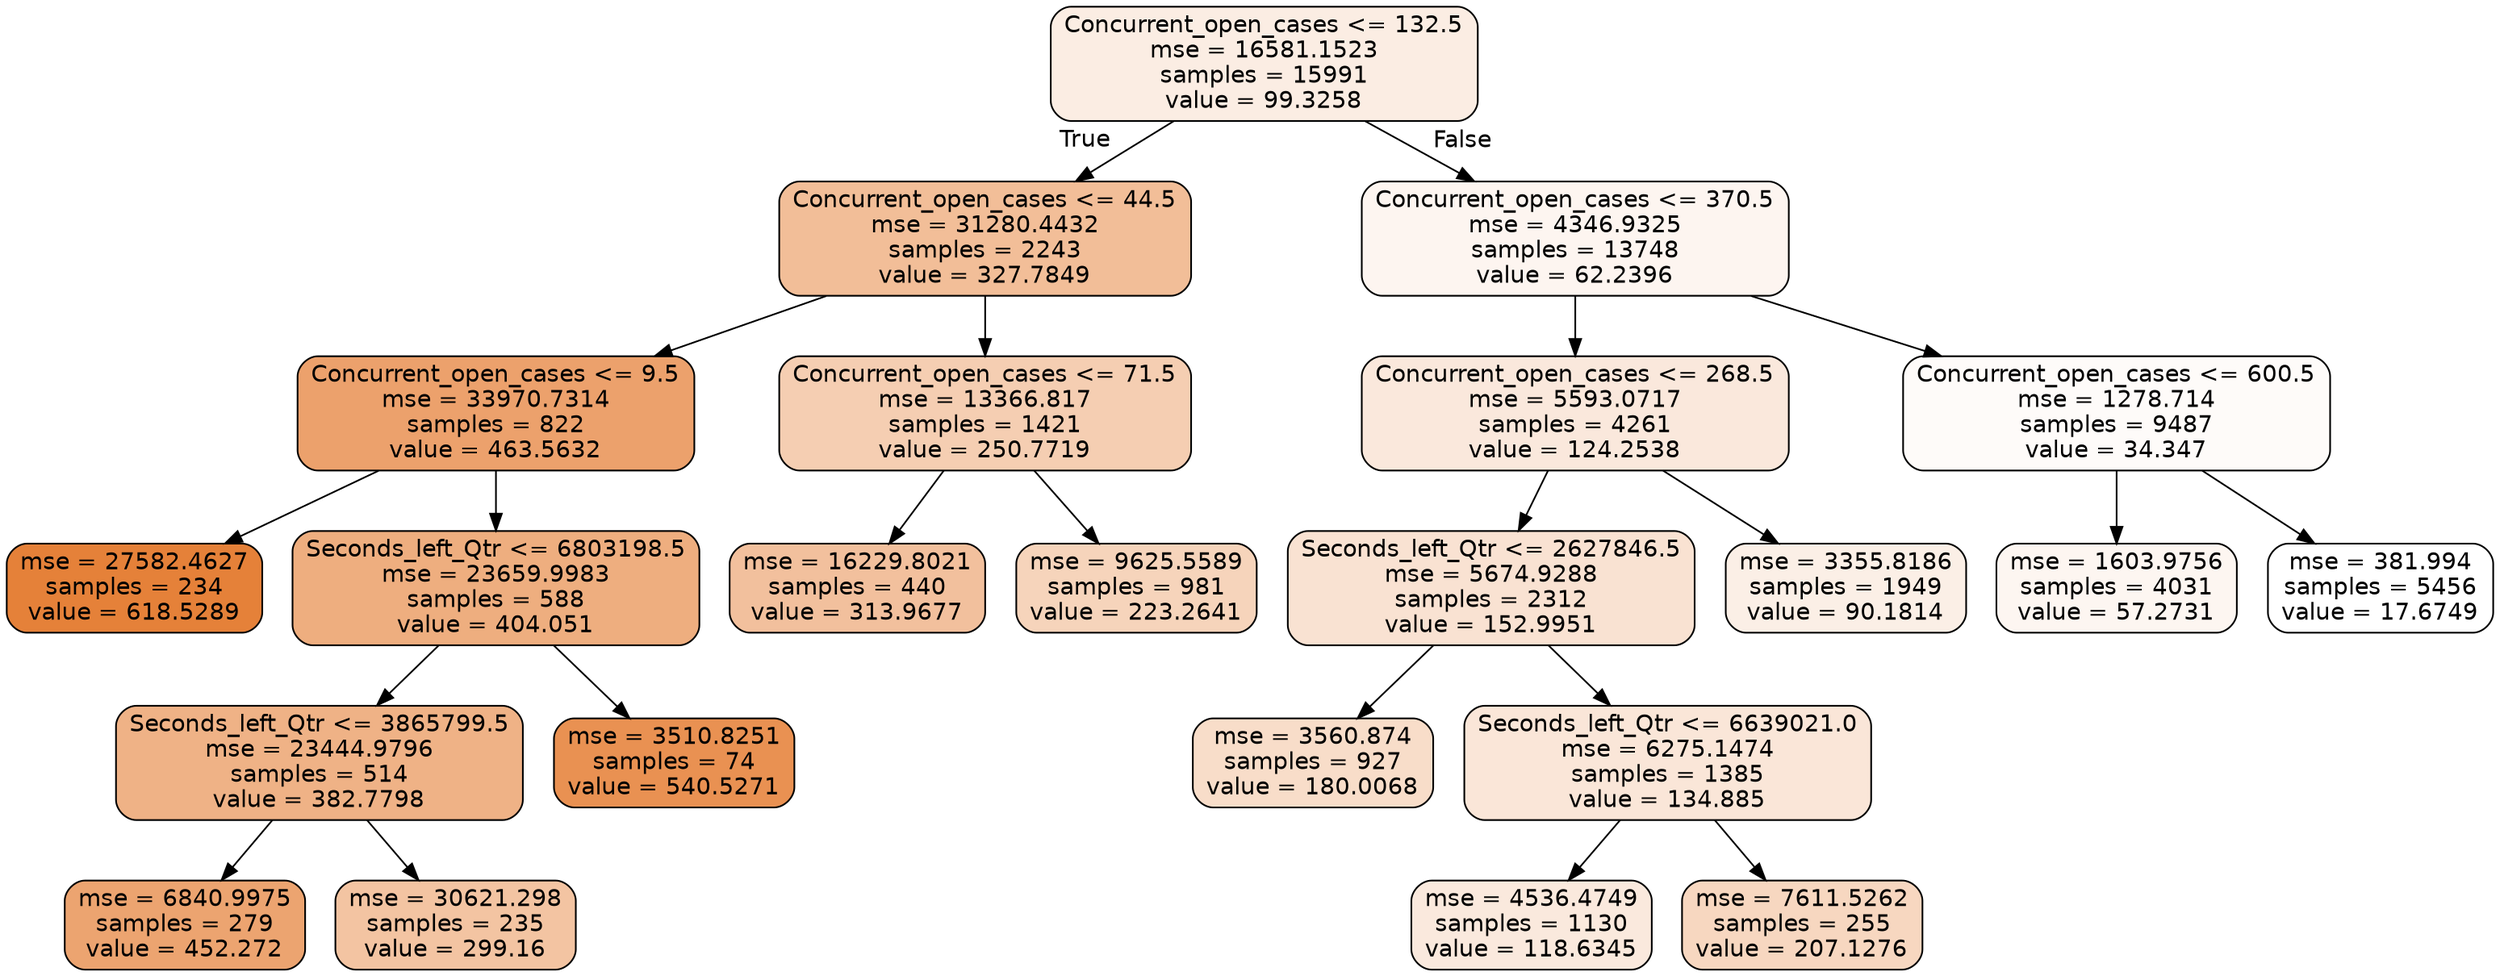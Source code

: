 digraph Tree {
node [shape=box, style="filled, rounded", color="black", fontname=helvetica] ;
edge [fontname=helvetica] ;
0 [label="Concurrent_open_cases <= 132.5\nmse = 16581.1523\nsamples = 15991\nvalue = 99.3258", fillcolor="#e5813923"] ;
1 [label="Concurrent_open_cases <= 44.5\nmse = 31280.4432\nsamples = 2243\nvalue = 327.7849", fillcolor="#e5813984"] ;
0 -> 1 [labeldistance=2.5, labelangle=45, headlabel="True"] ;
5 [label="Concurrent_open_cases <= 9.5\nmse = 33970.7314\nsamples = 822\nvalue = 463.5632", fillcolor="#e58139bd"] ;
1 -> 5 ;
7 [label="mse = 27582.4627\nsamples = 234\nvalue = 618.5289", fillcolor="#e58139ff"] ;
5 -> 7 ;
8 [label="Seconds_left_Qtr <= 6803198.5\nmse = 23659.9983\nsamples = 588\nvalue = 404.051", fillcolor="#e58139a4"] ;
5 -> 8 ;
15 [label="Seconds_left_Qtr <= 3865799.5\nmse = 23444.9796\nsamples = 514\nvalue = 382.7798", fillcolor="#e581399b"] ;
8 -> 15 ;
17 [label="mse = 6840.9975\nsamples = 279\nvalue = 452.272", fillcolor="#e58139b8"] ;
15 -> 17 ;
18 [label="mse = 30621.298\nsamples = 235\nvalue = 299.16", fillcolor="#e5813977"] ;
15 -> 18 ;
16 [label="mse = 3510.8251\nsamples = 74\nvalue = 540.5271", fillcolor="#e58139de"] ;
8 -> 16 ;
6 [label="Concurrent_open_cases <= 71.5\nmse = 13366.817\nsamples = 1421\nvalue = 250.7719", fillcolor="#e5813963"] ;
1 -> 6 ;
13 [label="mse = 16229.8021\nsamples = 440\nvalue = 313.9677", fillcolor="#e581397e"] ;
6 -> 13 ;
14 [label="mse = 9625.5589\nsamples = 981\nvalue = 223.2641", fillcolor="#e5813957"] ;
6 -> 14 ;
2 [label="Concurrent_open_cases <= 370.5\nmse = 4346.9325\nsamples = 13748\nvalue = 62.2396", fillcolor="#e5813913"] ;
0 -> 2 [labeldistance=2.5, labelangle=-45, headlabel="False"] ;
3 [label="Concurrent_open_cases <= 268.5\nmse = 5593.0717\nsamples = 4261\nvalue = 124.2538", fillcolor="#e581392d"] ;
2 -> 3 ;
9 [label="Seconds_left_Qtr <= 2627846.5\nmse = 5674.9288\nsamples = 2312\nvalue = 152.9951", fillcolor="#e5813939"] ;
3 -> 9 ;
19 [label="mse = 3560.874\nsamples = 927\nvalue = 180.0068", fillcolor="#e5813945"] ;
9 -> 19 ;
20 [label="Seconds_left_Qtr <= 6639021.0\nmse = 6275.1474\nsamples = 1385\nvalue = 134.885", fillcolor="#e5813932"] ;
9 -> 20 ;
21 [label="mse = 4536.4749\nsamples = 1130\nvalue = 118.6345", fillcolor="#e581392b"] ;
20 -> 21 ;
22 [label="mse = 7611.5262\nsamples = 255\nvalue = 207.1276", fillcolor="#e5813950"] ;
20 -> 22 ;
10 [label="mse = 3355.8186\nsamples = 1949\nvalue = 90.1814", fillcolor="#e581391f"] ;
3 -> 10 ;
4 [label="Concurrent_open_cases <= 600.5\nmse = 1278.714\nsamples = 9487\nvalue = 34.347", fillcolor="#e5813907"] ;
2 -> 4 ;
11 [label="mse = 1603.9756\nsamples = 4031\nvalue = 57.2731", fillcolor="#e5813911"] ;
4 -> 11 ;
12 [label="mse = 381.994\nsamples = 5456\nvalue = 17.6749", fillcolor="#e5813900"] ;
4 -> 12 ;
}